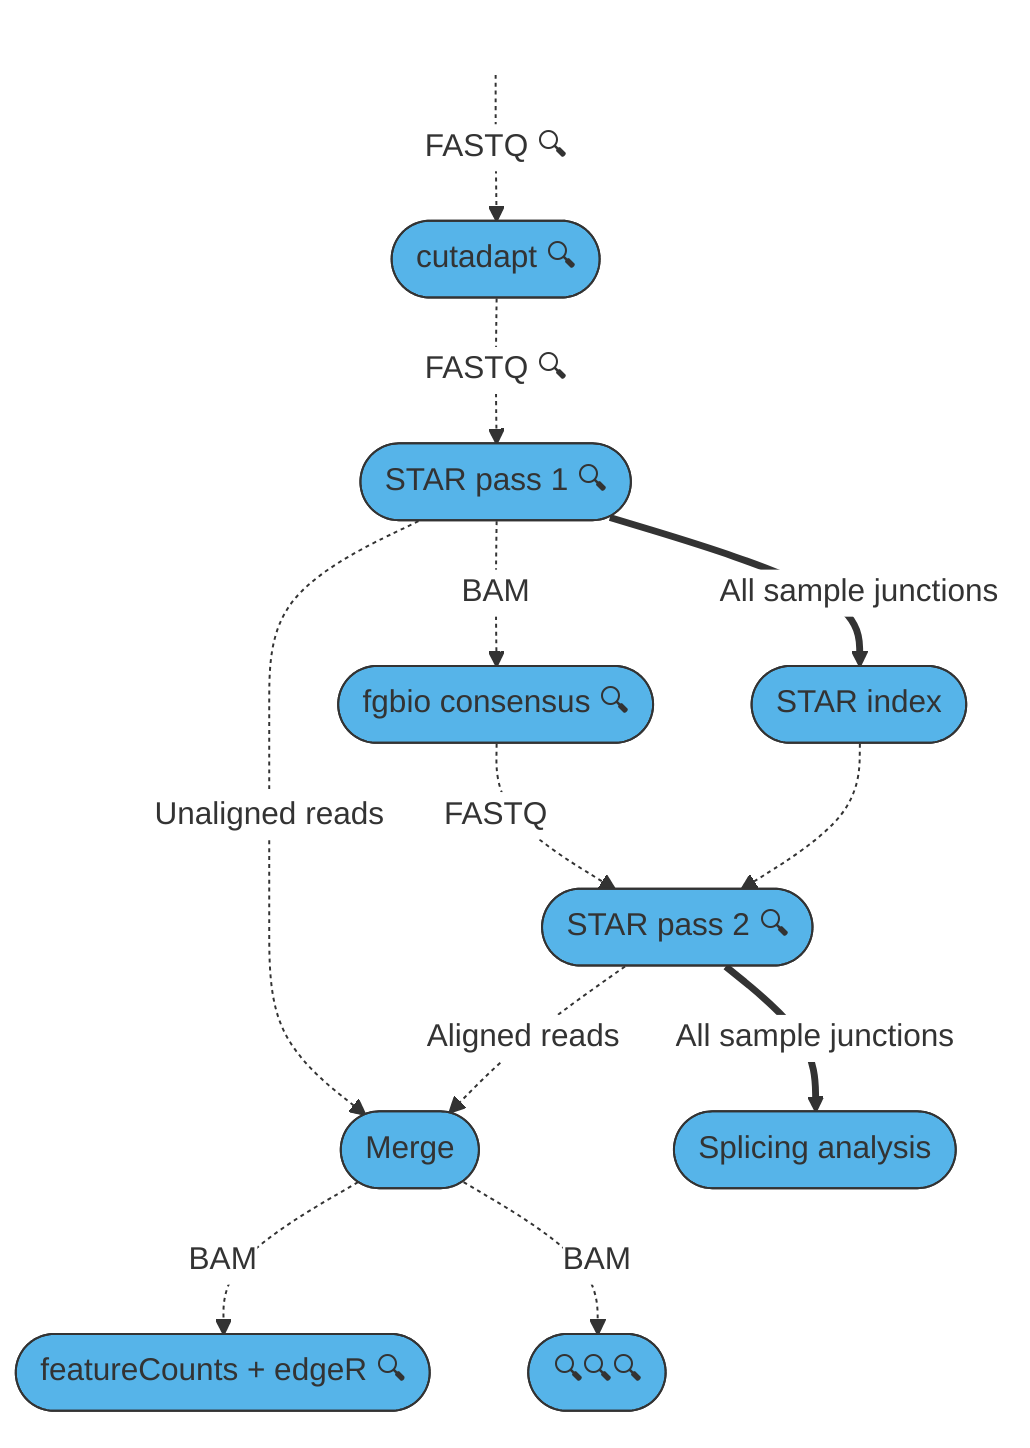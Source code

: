 %%{init: {'themeVariables': { 'edgeLabelBackground': '#ffffff'}}}%%
flowchart TD
    classDef node fill:#56B4E9,stroke:#333,stroke-width:1px;
    classDef empty fill:#FFFFFF,stroke:#FFFFFF,stroke-width:0px;

    in[" "] -."FASTQ 🔍".-> cutadapt(["cutadapt 🔍"])
    cutadapt -."FASTQ 🔍".-> STAR1(["STAR pass 1 🔍"])
    STAR1 ==All sample junctions==> STARi([STAR index])
    STAR1 -.BAM.-> fgbio(["fgbio consensus 🔍"])
    fgbio -.FASTQ.-> STAR2(["STAR pass 2 🔍"])
    STARi -.-> STAR2
    STAR1 -.Unaligned reads.-> merge([Merge])
    STAR2 -.Aligned reads.-> merge
    STAR2 ==All sample junctions==> splicing([Splicing analysis])
    merge -."BAM".-> featureCounts(["featureCounts + edgeR 🔍"])
    merge -."BAM".-> rnaSeqMetrics(["🔍🔍🔍"])

    class in empty